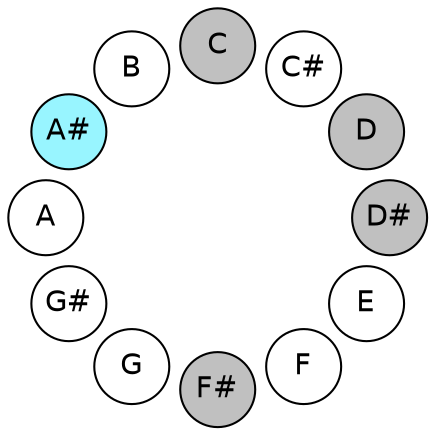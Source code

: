 
graph {

layout = circo;
mindist = .1

node [shape = circle, fontname = Helvetica, margin = 0, style = filled]
edge [style=invis]

subgraph 1 {
	"E" -- "F" -- "F#" -- "G" -- "G#" -- "A" -- "A#" -- "B" -- "C" -- "C#" -- "D" -- "D#" -- "E"
}

"C" [fillcolor = gray];
"C#" [fillcolor = white];
"D" [fillcolor = gray];
"D#" [fillcolor = gray];
"E" [fillcolor = white];
"F" [fillcolor = white];
"F#" [fillcolor = gray];
"G" [fillcolor = white];
"G#" [fillcolor = white];
"A" [fillcolor = white];
"A#" [fillcolor = cadetblue1];
"B" [fillcolor = white];
}
